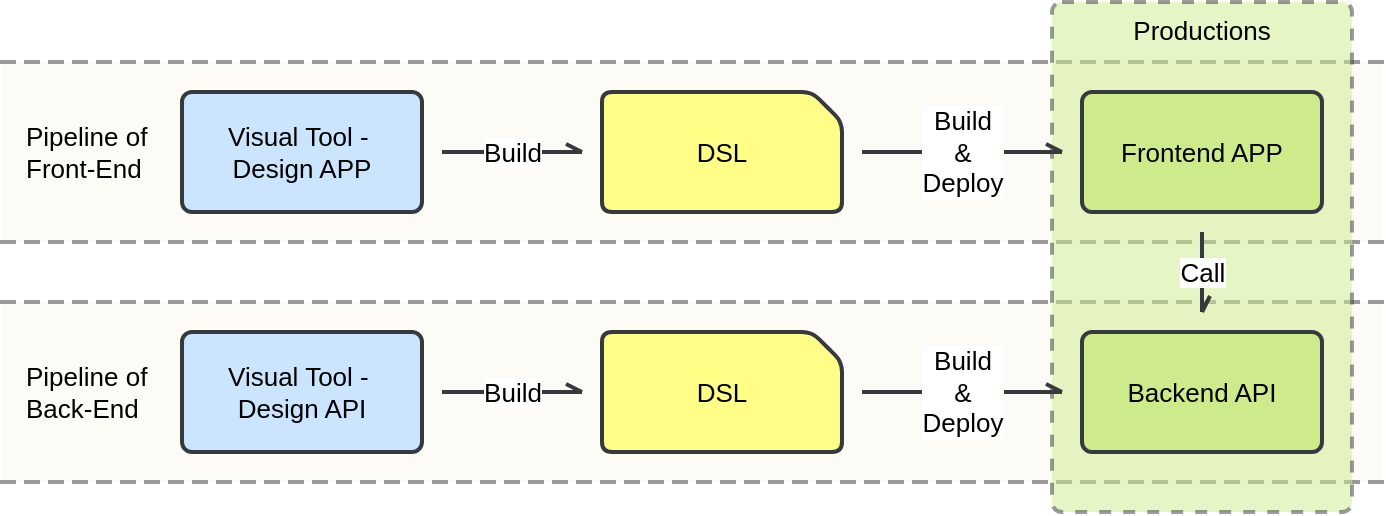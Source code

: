 <mxfile version="14.6.13" type="device" pages="2"><diagram id="xVScLRUVuIFlvllLg0jg" name="workflow"><mxGraphModel dx="1348" dy="641" grid="1" gridSize="15" guides="1" tooltips="1" connect="1" arrows="1" fold="1" page="0" pageScale="1" pageWidth="800" pageHeight="600" math="0" shadow="0"><root><mxCell id="0"/><mxCell id="1" parent="0"/><mxCell id="UIQOgSpBE2PqLuA8cD_N-20" value="Pipeline of &lt;br style=&quot;font-size: 13px;&quot;&gt;Back-End" style="shape=partialRectangle;whiteSpace=wrap;html=1;left=0;right=0;fillColor=#f9f7ed;rounded=1;dashed=1;fontSize=13;strokeWidth=2;opacity=50;align=left;strokeColor=#36393d;spacingLeft=10;" vertex="1" parent="1"><mxGeometry x="-120" y="165" width="690" height="90" as="geometry"/></mxCell><mxCell id="UIQOgSpBE2PqLuA8cD_N-19" value="Pipeline of &lt;br style=&quot;font-size: 13px;&quot;&gt;Front-End" style="shape=partialRectangle;whiteSpace=wrap;html=1;left=0;right=0;rounded=1;dashed=1;fontSize=13;strokeWidth=2;opacity=50;align=left;fillColor=#f9f7ed;strokeColor=#36393d;spacingLeft=10;" vertex="1" parent="1"><mxGeometry x="-120" y="45" width="690" height="90" as="geometry"/></mxCell><mxCell id="UIQOgSpBE2PqLuA8cD_N-17" value="Productions" style="rounded=1;whiteSpace=wrap;html=1;strokeWidth=2;absoluteArcSize=1;arcSize=10;fontSize=13;fillColor=#cdeb8b;strokeColor=#36393d;verticalAlign=top;opacity=50;dashed=1;" vertex="1" parent="1"><mxGeometry x="405" y="15" width="150" height="255" as="geometry"/></mxCell><mxCell id="UIQOgSpBE2PqLuA8cD_N-4" value="Build" style="edgeStyle=orthogonalEdgeStyle;rounded=0;orthogonalLoop=1;jettySize=auto;html=1;perimeterSpacing=10;endArrow=openAsync;endFill=0;strokeWidth=2;fontSize=13;fillColor=#eeeeee;strokeColor=#36393d;" edge="1" parent="1" source="UIQOgSpBE2PqLuA8cD_N-1" target="UIQOgSpBE2PqLuA8cD_N-14"><mxGeometry relative="1" as="geometry"><mxPoint x="170" y="90" as="targetPoint"/></mxGeometry></mxCell><mxCell id="UIQOgSpBE2PqLuA8cD_N-1" value="Visual Tool -&amp;nbsp;&lt;br style=&quot;font-size: 13px;&quot;&gt;Design APP" style="rounded=1;whiteSpace=wrap;html=1;strokeWidth=2;absoluteArcSize=1;arcSize=10;fontSize=13;fillColor=#cce5ff;strokeColor=#36393d;" vertex="1" parent="1"><mxGeometry x="-30" y="60" width="120" height="60" as="geometry"/></mxCell><mxCell id="UIQOgSpBE2PqLuA8cD_N-5" value="Build&lt;br style=&quot;font-size: 13px;&quot;&gt;&amp;amp;&lt;br style=&quot;font-size: 13px;&quot;&gt;Deploy" style="edgeStyle=orthogonalEdgeStyle;rounded=0;orthogonalLoop=1;jettySize=auto;html=1;perimeterSpacing=10;endArrow=openAsync;endFill=0;strokeWidth=2;fontSize=13;fillColor=#eeeeee;strokeColor=#36393d;" edge="1" parent="1" source="UIQOgSpBE2PqLuA8cD_N-14" target="UIQOgSpBE2PqLuA8cD_N-3"><mxGeometry relative="1" as="geometry"><mxPoint x="310" y="90" as="sourcePoint"/></mxGeometry></mxCell><mxCell id="UIQOgSpBE2PqLuA8cD_N-13" value="Call" style="edgeStyle=orthogonalEdgeStyle;rounded=0;orthogonalLoop=1;jettySize=auto;html=1;endArrow=openAsync;endFill=0;strokeWidth=2;perimeterSpacing=10;fontSize=13;fillColor=#eeeeee;strokeColor=#36393d;" edge="1" parent="1" source="UIQOgSpBE2PqLuA8cD_N-3" target="UIQOgSpBE2PqLuA8cD_N-8"><mxGeometry relative="1" as="geometry"/></mxCell><mxCell id="UIQOgSpBE2PqLuA8cD_N-3" value="Frontend APP" style="rounded=1;whiteSpace=wrap;html=1;strokeWidth=2;absoluteArcSize=1;arcSize=10;fontSize=13;fillColor=#cdeb8b;strokeColor=#36393d;" vertex="1" parent="1"><mxGeometry x="420" y="60" width="120" height="60" as="geometry"/></mxCell><mxCell id="UIQOgSpBE2PqLuA8cD_N-11" value="Build" style="edgeStyle=orthogonalEdgeStyle;rounded=0;orthogonalLoop=1;jettySize=auto;html=1;endArrow=openAsync;endFill=0;strokeWidth=2;perimeterSpacing=10;fontSize=13;fillColor=#eeeeee;strokeColor=#36393d;" edge="1" parent="1" source="UIQOgSpBE2PqLuA8cD_N-6" target="UIQOgSpBE2PqLuA8cD_N-15"><mxGeometry relative="1" as="geometry"><mxPoint x="170" y="210" as="targetPoint"/></mxGeometry></mxCell><mxCell id="UIQOgSpBE2PqLuA8cD_N-6" value="Visual Tool -&amp;nbsp;&lt;br style=&quot;font-size: 13px;&quot;&gt;Design API" style="rounded=1;whiteSpace=wrap;html=1;strokeWidth=2;absoluteArcSize=1;arcSize=10;fontSize=13;fillColor=#cce5ff;strokeColor=#36393d;" vertex="1" parent="1"><mxGeometry x="-30" y="180" width="120" height="60" as="geometry"/></mxCell><mxCell id="UIQOgSpBE2PqLuA8cD_N-12" value="Build&lt;br style=&quot;font-size: 13px;&quot;&gt;&amp;amp;&lt;br style=&quot;font-size: 13px;&quot;&gt;Deploy" style="edgeStyle=orthogonalEdgeStyle;rounded=0;orthogonalLoop=1;jettySize=auto;html=1;endArrow=openAsync;endFill=0;strokeWidth=2;perimeterSpacing=10;fontSize=13;fillColor=#eeeeee;strokeColor=#36393d;" edge="1" parent="1" source="UIQOgSpBE2PqLuA8cD_N-15" target="UIQOgSpBE2PqLuA8cD_N-8"><mxGeometry relative="1" as="geometry"><mxPoint x="310" y="210" as="sourcePoint"/></mxGeometry></mxCell><mxCell id="UIQOgSpBE2PqLuA8cD_N-8" value="Backend API" style="rounded=1;whiteSpace=wrap;html=1;strokeWidth=2;absoluteArcSize=1;arcSize=10;fontSize=13;fillColor=#cdeb8b;strokeColor=#36393d;" vertex="1" parent="1"><mxGeometry x="420" y="180" width="120" height="60" as="geometry"/></mxCell><mxCell id="UIQOgSpBE2PqLuA8cD_N-14" value="DSL" style="shape=card;whiteSpace=wrap;html=1;fontSize=13;strokeWidth=2;rounded=1;arcSize=10;direction=south;size=15;fillColor=#ffff88;strokeColor=#36393d;" vertex="1" parent="1"><mxGeometry x="180" y="60" width="120" height="60" as="geometry"/></mxCell><mxCell id="UIQOgSpBE2PqLuA8cD_N-15" value="DSL" style="shape=card;whiteSpace=wrap;html=1;fontSize=13;strokeWidth=2;rounded=1;arcSize=10;direction=south;size=15;fillColor=#ffff88;strokeColor=#36393d;" vertex="1" parent="1"><mxGeometry x="180" y="180" width="120" height="60" as="geometry"/></mxCell></root></mxGraphModel></diagram><diagram id="lkdN1Tp-bVv-MLoMxGV3" name="Page-2"><mxGraphModel dx="948" dy="641" grid="1" gridSize="15" guides="1" tooltips="1" connect="1" arrows="1" fold="1" page="0" pageScale="1" pageWidth="800" pageHeight="600" math="0" shadow="0"><root><mxCell id="YUWG_F23AkOrWdtQE5KL-0"/><mxCell id="YUWG_F23AkOrWdtQE5KL-1" parent="YUWG_F23AkOrWdtQE5KL-0"/></root></mxGraphModel></diagram></mxfile>
